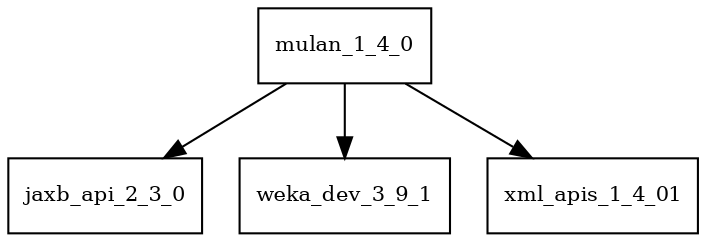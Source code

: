 digraph mulan_1_4_0_dependencies {
  node [shape = box, fontsize=10.0];
  mulan_1_4_0 -> jaxb_api_2_3_0;
  mulan_1_4_0 -> weka_dev_3_9_1;
  mulan_1_4_0 -> xml_apis_1_4_01;
}
